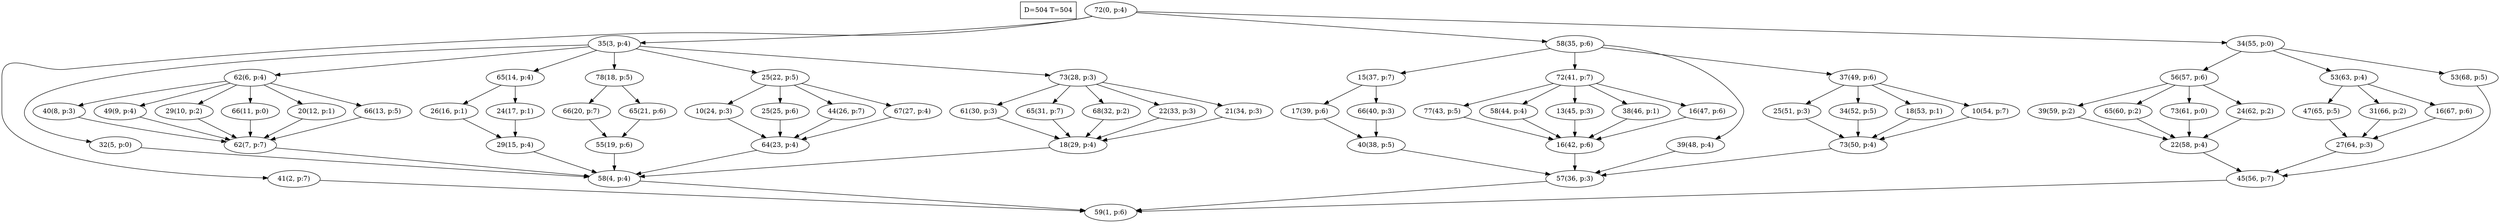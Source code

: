 digraph Task {
i [shape=box, label="D=504 T=504"]; 
0 [label="72(0, p:4)"];
1 [label="59(1, p:6)"];
2 [label="41(2, p:7)"];
3 [label="35(3, p:4)"];
4 [label="58(4, p:4)"];
5 [label="32(5, p:0)"];
6 [label="62(6, p:4)"];
7 [label="62(7, p:7)"];
8 [label="40(8, p:3)"];
9 [label="49(9, p:4)"];
10 [label="29(10, p:2)"];
11 [label="66(11, p:0)"];
12 [label="20(12, p:1)"];
13 [label="66(13, p:5)"];
14 [label="65(14, p:4)"];
15 [label="29(15, p:4)"];
16 [label="26(16, p:1)"];
17 [label="24(17, p:1)"];
18 [label="78(18, p:5)"];
19 [label="55(19, p:6)"];
20 [label="66(20, p:7)"];
21 [label="65(21, p:6)"];
22 [label="25(22, p:5)"];
23 [label="64(23, p:4)"];
24 [label="10(24, p:3)"];
25 [label="25(25, p:6)"];
26 [label="44(26, p:7)"];
27 [label="67(27, p:4)"];
28 [label="73(28, p:3)"];
29 [label="18(29, p:4)"];
30 [label="61(30, p:3)"];
31 [label="65(31, p:7)"];
32 [label="68(32, p:2)"];
33 [label="22(33, p:3)"];
34 [label="21(34, p:3)"];
35 [label="58(35, p:6)"];
36 [label="57(36, p:3)"];
37 [label="15(37, p:7)"];
38 [label="40(38, p:5)"];
39 [label="17(39, p:6)"];
40 [label="66(40, p:3)"];
41 [label="72(41, p:7)"];
42 [label="16(42, p:6)"];
43 [label="77(43, p:5)"];
44 [label="58(44, p:4)"];
45 [label="13(45, p:3)"];
46 [label="38(46, p:1)"];
47 [label="16(47, p:6)"];
48 [label="39(48, p:4)"];
49 [label="37(49, p:6)"];
50 [label="73(50, p:4)"];
51 [label="25(51, p:3)"];
52 [label="34(52, p:5)"];
53 [label="18(53, p:1)"];
54 [label="10(54, p:7)"];
55 [label="34(55, p:0)"];
56 [label="45(56, p:7)"];
57 [label="56(57, p:6)"];
58 [label="22(58, p:4)"];
59 [label="39(59, p:2)"];
60 [label="65(60, p:2)"];
61 [label="73(61, p:0)"];
62 [label="24(62, p:2)"];
63 [label="53(63, p:4)"];
64 [label="27(64, p:3)"];
65 [label="47(65, p:5)"];
66 [label="31(66, p:2)"];
67 [label="16(67, p:6)"];
68 [label="53(68, p:5)"];
0 -> 2;
0 -> 3;
0 -> 35;
0 -> 55;
2 -> 1;
3 -> 5;
3 -> 6;
3 -> 14;
3 -> 18;
3 -> 22;
3 -> 28;
4 -> 1;
5 -> 4;
6 -> 8;
6 -> 9;
6 -> 10;
6 -> 11;
6 -> 12;
6 -> 13;
7 -> 4;
8 -> 7;
9 -> 7;
10 -> 7;
11 -> 7;
12 -> 7;
13 -> 7;
14 -> 16;
14 -> 17;
15 -> 4;
16 -> 15;
17 -> 15;
18 -> 20;
18 -> 21;
19 -> 4;
20 -> 19;
21 -> 19;
22 -> 24;
22 -> 25;
22 -> 26;
22 -> 27;
23 -> 4;
24 -> 23;
25 -> 23;
26 -> 23;
27 -> 23;
28 -> 30;
28 -> 31;
28 -> 32;
28 -> 33;
28 -> 34;
29 -> 4;
30 -> 29;
31 -> 29;
32 -> 29;
33 -> 29;
34 -> 29;
35 -> 37;
35 -> 41;
35 -> 48;
35 -> 49;
36 -> 1;
37 -> 39;
37 -> 40;
38 -> 36;
39 -> 38;
40 -> 38;
41 -> 43;
41 -> 44;
41 -> 45;
41 -> 46;
41 -> 47;
42 -> 36;
43 -> 42;
44 -> 42;
45 -> 42;
46 -> 42;
47 -> 42;
48 -> 36;
49 -> 51;
49 -> 52;
49 -> 53;
49 -> 54;
50 -> 36;
51 -> 50;
52 -> 50;
53 -> 50;
54 -> 50;
55 -> 57;
55 -> 63;
55 -> 68;
56 -> 1;
57 -> 59;
57 -> 60;
57 -> 61;
57 -> 62;
58 -> 56;
59 -> 58;
60 -> 58;
61 -> 58;
62 -> 58;
63 -> 65;
63 -> 66;
63 -> 67;
64 -> 56;
65 -> 64;
66 -> 64;
67 -> 64;
68 -> 56;
}